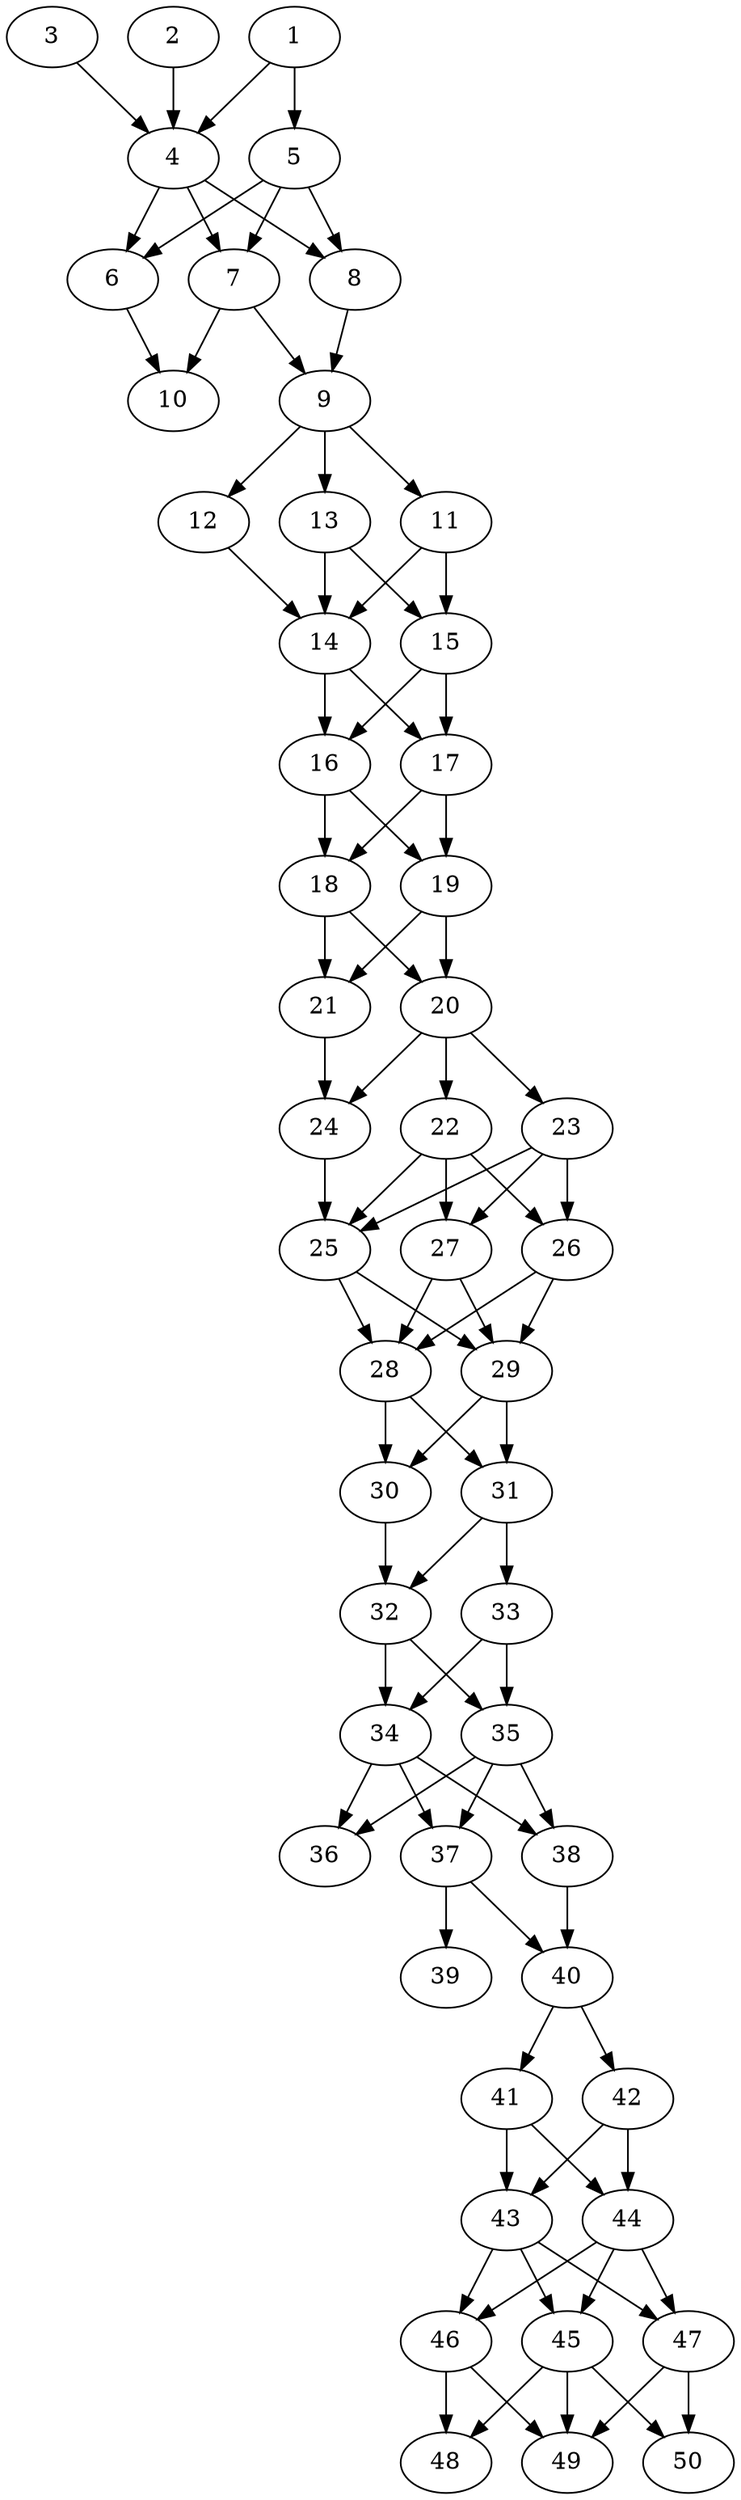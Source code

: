 // DAG automatically generated by daggen at Thu Oct  3 14:07:56 2019
// ./daggen --dot -n 50 --ccr 0.4 --fat 0.3 --regular 0.9 --density 0.9 --mindata 5242880 --maxdata 52428800 
digraph G {
  1 [size="92554240", alpha="0.02", expect_size="37021696"] 
  1 -> 4 [size ="37021696"]
  1 -> 5 [size ="37021696"]
  2 [size="24140800", alpha="0.10", expect_size="9656320"] 
  2 -> 4 [size ="9656320"]
  3 [size="97024000", alpha="0.09", expect_size="38809600"] 
  3 -> 4 [size ="38809600"]
  4 [size="27678720", alpha="0.14", expect_size="11071488"] 
  4 -> 6 [size ="11071488"]
  4 -> 7 [size ="11071488"]
  4 -> 8 [size ="11071488"]
  5 [size="27340800", alpha="0.05", expect_size="10936320"] 
  5 -> 6 [size ="10936320"]
  5 -> 7 [size ="10936320"]
  5 -> 8 [size ="10936320"]
  6 [size="45573120", alpha="0.12", expect_size="18229248"] 
  6 -> 10 [size ="18229248"]
  7 [size="92738560", alpha="0.11", expect_size="37095424"] 
  7 -> 9 [size ="37095424"]
  7 -> 10 [size ="37095424"]
  8 [size="23462400", alpha="0.01", expect_size="9384960"] 
  8 -> 9 [size ="9384960"]
  9 [size="29544960", alpha="0.01", expect_size="11817984"] 
  9 -> 11 [size ="11817984"]
  9 -> 12 [size ="11817984"]
  9 -> 13 [size ="11817984"]
  10 [size="43950080", alpha="0.17", expect_size="17580032"] 
  11 [size="28328960", alpha="0.10", expect_size="11331584"] 
  11 -> 14 [size ="11331584"]
  11 -> 15 [size ="11331584"]
  12 [size="39892480", alpha="0.12", expect_size="15956992"] 
  12 -> 14 [size ="15956992"]
  13 [size="96721920", alpha="0.15", expect_size="38688768"] 
  13 -> 14 [size ="38688768"]
  13 -> 15 [size ="38688768"]
  14 [size="32448000", alpha="0.15", expect_size="12979200"] 
  14 -> 16 [size ="12979200"]
  14 -> 17 [size ="12979200"]
  15 [size="115578880", alpha="0.16", expect_size="46231552"] 
  15 -> 16 [size ="46231552"]
  15 -> 17 [size ="46231552"]
  16 [size="25126400", alpha="0.06", expect_size="10050560"] 
  16 -> 18 [size ="10050560"]
  16 -> 19 [size ="10050560"]
  17 [size="98736640", alpha="0.13", expect_size="39494656"] 
  17 -> 18 [size ="39494656"]
  17 -> 19 [size ="39494656"]
  18 [size="46548480", alpha="0.05", expect_size="18619392"] 
  18 -> 20 [size ="18619392"]
  18 -> 21 [size ="18619392"]
  19 [size="49912320", alpha="0.12", expect_size="19964928"] 
  19 -> 20 [size ="19964928"]
  19 -> 21 [size ="19964928"]
  20 [size="54983680", alpha="0.09", expect_size="21993472"] 
  20 -> 22 [size ="21993472"]
  20 -> 23 [size ="21993472"]
  20 -> 24 [size ="21993472"]
  21 [size="38039040", alpha="0.19", expect_size="15215616"] 
  21 -> 24 [size ="15215616"]
  22 [size="94968320", alpha="0.11", expect_size="37987328"] 
  22 -> 25 [size ="37987328"]
  22 -> 26 [size ="37987328"]
  22 -> 27 [size ="37987328"]
  23 [size="49144320", alpha="0.18", expect_size="19657728"] 
  23 -> 25 [size ="19657728"]
  23 -> 26 [size ="19657728"]
  23 -> 27 [size ="19657728"]
  24 [size="21383680", alpha="0.07", expect_size="8553472"] 
  24 -> 25 [size ="8553472"]
  25 [size="110999040", alpha="0.18", expect_size="44399616"] 
  25 -> 28 [size ="44399616"]
  25 -> 29 [size ="44399616"]
  26 [size="86361600", alpha="0.15", expect_size="34544640"] 
  26 -> 28 [size ="34544640"]
  26 -> 29 [size ="34544640"]
  27 [size="123120640", alpha="0.05", expect_size="49248256"] 
  27 -> 28 [size ="49248256"]
  27 -> 29 [size ="49248256"]
  28 [size="79941120", alpha="0.17", expect_size="31976448"] 
  28 -> 30 [size ="31976448"]
  28 -> 31 [size ="31976448"]
  29 [size="106485760", alpha="0.12", expect_size="42594304"] 
  29 -> 30 [size ="42594304"]
  29 -> 31 [size ="42594304"]
  30 [size="60339200", alpha="0.12", expect_size="24135680"] 
  30 -> 32 [size ="24135680"]
  31 [size="113303040", alpha="0.14", expect_size="45321216"] 
  31 -> 32 [size ="45321216"]
  31 -> 33 [size ="45321216"]
  32 [size="108894720", alpha="0.02", expect_size="43557888"] 
  32 -> 34 [size ="43557888"]
  32 -> 35 [size ="43557888"]
  33 [size="58147840", alpha="0.03", expect_size="23259136"] 
  33 -> 34 [size ="23259136"]
  33 -> 35 [size ="23259136"]
  34 [size="44979200", alpha="0.07", expect_size="17991680"] 
  34 -> 36 [size ="17991680"]
  34 -> 37 [size ="17991680"]
  34 -> 38 [size ="17991680"]
  35 [size="83968000", alpha="0.09", expect_size="33587200"] 
  35 -> 36 [size ="33587200"]
  35 -> 37 [size ="33587200"]
  35 -> 38 [size ="33587200"]
  36 [size="71377920", alpha="0.13", expect_size="28551168"] 
  37 [size="39680000", alpha="0.12", expect_size="15872000"] 
  37 -> 39 [size ="15872000"]
  37 -> 40 [size ="15872000"]
  38 [size="68505600", alpha="0.16", expect_size="27402240"] 
  38 -> 40 [size ="27402240"]
  39 [size="50245120", alpha="0.07", expect_size="20098048"] 
  40 [size="119301120", alpha="0.04", expect_size="47720448"] 
  40 -> 41 [size ="47720448"]
  40 -> 42 [size ="47720448"]
  41 [size="70594560", alpha="0.06", expect_size="28237824"] 
  41 -> 43 [size ="28237824"]
  41 -> 44 [size ="28237824"]
  42 [size="37309440", alpha="0.02", expect_size="14923776"] 
  42 -> 43 [size ="14923776"]
  42 -> 44 [size ="14923776"]
  43 [size="46231040", alpha="0.03", expect_size="18492416"] 
  43 -> 45 [size ="18492416"]
  43 -> 46 [size ="18492416"]
  43 -> 47 [size ="18492416"]
  44 [size="63011840", alpha="0.07", expect_size="25204736"] 
  44 -> 45 [size ="25204736"]
  44 -> 46 [size ="25204736"]
  44 -> 47 [size ="25204736"]
  45 [size="106997760", alpha="0.06", expect_size="42799104"] 
  45 -> 48 [size ="42799104"]
  45 -> 49 [size ="42799104"]
  45 -> 50 [size ="42799104"]
  46 [size="44728320", alpha="0.19", expect_size="17891328"] 
  46 -> 48 [size ="17891328"]
  46 -> 49 [size ="17891328"]
  47 [size="124160000", alpha="0.09", expect_size="49664000"] 
  47 -> 49 [size ="49664000"]
  47 -> 50 [size ="49664000"]
  48 [size="77022720", alpha="0.12", expect_size="30809088"] 
  49 [size="54727680", alpha="0.10", expect_size="21891072"] 
  50 [size="94082560", alpha="0.16", expect_size="37633024"] 
}
